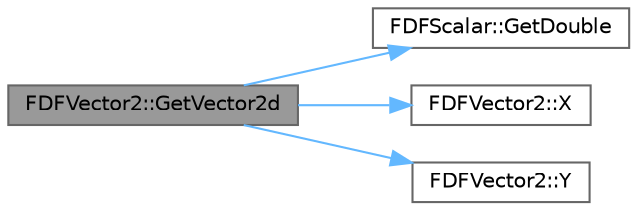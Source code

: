 digraph "FDFVector2::GetVector2d"
{
 // INTERACTIVE_SVG=YES
 // LATEX_PDF_SIZE
  bgcolor="transparent";
  edge [fontname=Helvetica,fontsize=10,labelfontname=Helvetica,labelfontsize=10];
  node [fontname=Helvetica,fontsize=10,shape=box,height=0.2,width=0.4];
  rankdir="LR";
  Node1 [id="Node000001",label="FDFVector2::GetVector2d",height=0.2,width=0.4,color="gray40", fillcolor="grey60", style="filled", fontcolor="black",tooltip=" "];
  Node1 -> Node2 [id="edge1_Node000001_Node000002",color="steelblue1",style="solid",tooltip=" "];
  Node2 [id="Node000002",label="FDFScalar::GetDouble",height=0.2,width=0.4,color="grey40", fillcolor="white", style="filled",URL="$d2/d47/structFDFScalar.html#afaa9bc3a94976765ee5eeaf4479a9f07",tooltip=" "];
  Node1 -> Node3 [id="edge2_Node000001_Node000003",color="steelblue1",style="solid",tooltip=" "];
  Node3 [id="Node000003",label="FDFVector2::X",height=0.2,width=0.4,color="grey40", fillcolor="white", style="filled",URL="$de/d35/structFDFVector2.html#a9d4607d9bd5233c817f22fa323c94542",tooltip=" "];
  Node1 -> Node4 [id="edge3_Node000001_Node000004",color="steelblue1",style="solid",tooltip=" "];
  Node4 [id="Node000004",label="FDFVector2::Y",height=0.2,width=0.4,color="grey40", fillcolor="white", style="filled",URL="$de/d35/structFDFVector2.html#a5712373c9c001c41807679bed035b804",tooltip=" "];
}
